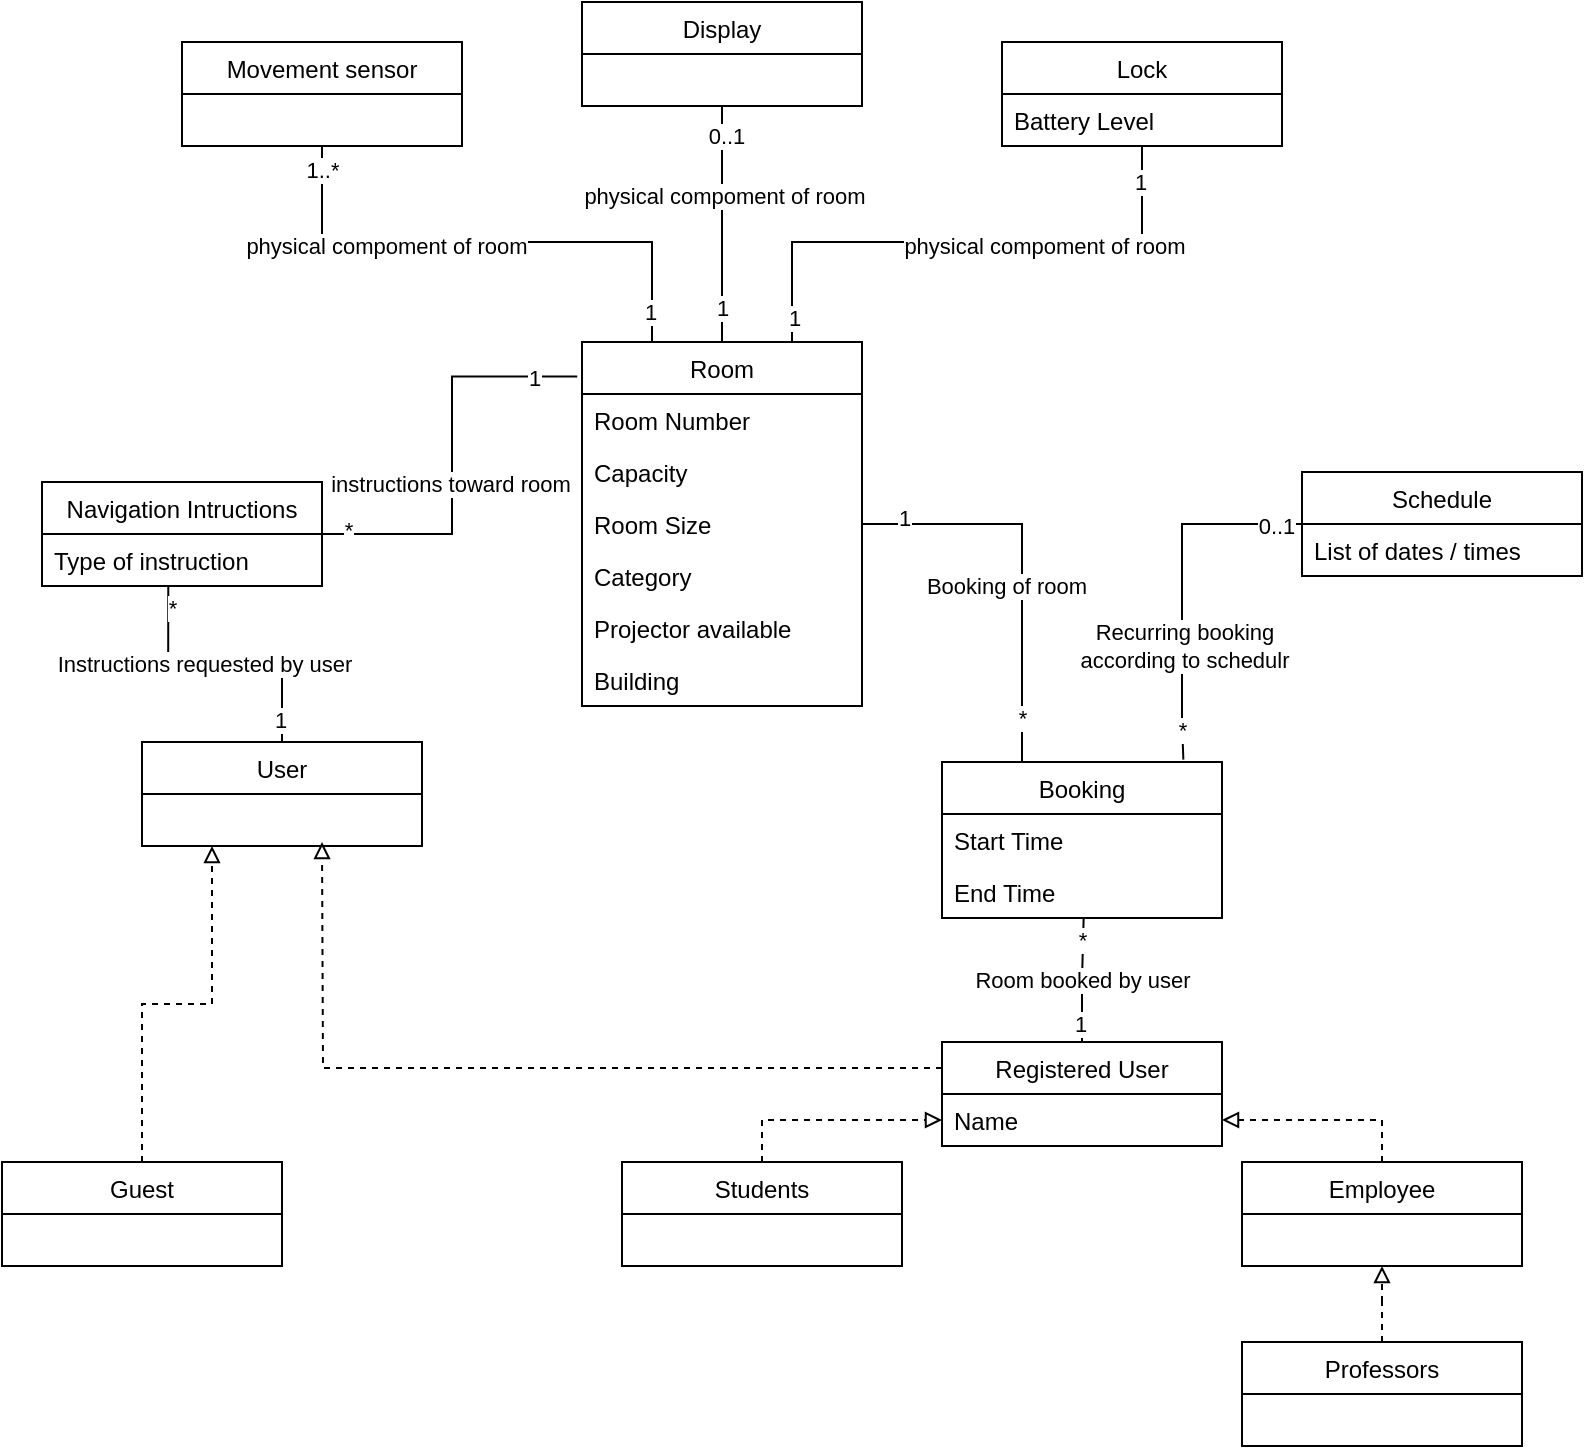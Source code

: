 <mxfile version="20.7.4" type="device"><diagram id="p7TzG50tO89NDVY94C6T" name="Seite-1"><mxGraphModel dx="1036" dy="1783" grid="1" gridSize="10" guides="1" tooltips="1" connect="1" arrows="1" fold="1" page="1" pageScale="1" pageWidth="827" pageHeight="1169" math="0" shadow="0"><root><mxCell id="0"/><mxCell id="1" parent="0"/><mxCell id="eThtC3nyLtHHpcoc88Fw-38" style="edgeStyle=orthogonalEdgeStyle;rounded=0;orthogonalLoop=1;jettySize=auto;html=1;entryX=1;entryY=0.5;entryDx=0;entryDy=0;endArrow=none;endFill=0;" parent="1" source="eThtC3nyLtHHpcoc88Fw-1" target="eThtC3nyLtHHpcoc88Fw-29" edge="1"><mxGeometry relative="1" as="geometry"><Array as="points"><mxPoint x="520" y="111"/></Array></mxGeometry></mxCell><mxCell id="eThtC3nyLtHHpcoc88Fw-39" value="1" style="edgeLabel;html=1;align=center;verticalAlign=middle;resizable=0;points=[];" parent="eThtC3nyLtHHpcoc88Fw-38" vertex="1" connectable="0"><mxGeometry x="0.794" y="-3" relative="1" as="geometry"><mxPoint as="offset"/></mxGeometry></mxCell><mxCell id="eThtC3nyLtHHpcoc88Fw-40" value="*" style="edgeLabel;html=1;align=center;verticalAlign=middle;resizable=0;points=[];" parent="eThtC3nyLtHHpcoc88Fw-38" vertex="1" connectable="0"><mxGeometry x="-0.78" relative="1" as="geometry"><mxPoint as="offset"/></mxGeometry></mxCell><mxCell id="eThtC3nyLtHHpcoc88Fw-106" value="Booking of room" style="edgeLabel;html=1;align=center;verticalAlign=middle;resizable=0;points=[];" parent="eThtC3nyLtHHpcoc88Fw-38" vertex="1" connectable="0"><mxGeometry x="-0.111" y="8" relative="1" as="geometry"><mxPoint as="offset"/></mxGeometry></mxCell><mxCell id="eThtC3nyLtHHpcoc88Fw-1" value="Booking" style="swimlane;fontStyle=0;childLayout=stackLayout;horizontal=1;startSize=26;fillColor=none;horizontalStack=0;resizeParent=1;resizeParentMax=0;resizeLast=0;collapsible=1;marginBottom=0;" parent="1" vertex="1"><mxGeometry x="480" y="230" width="140" height="78" as="geometry"/></mxCell><mxCell id="eThtC3nyLtHHpcoc88Fw-33" value="Start Time" style="text;strokeColor=none;fillColor=none;align=left;verticalAlign=top;spacingLeft=4;spacingRight=4;overflow=hidden;rotatable=0;points=[[0,0.5],[1,0.5]];portConstraint=eastwest;whiteSpace=wrap;html=1;" parent="eThtC3nyLtHHpcoc88Fw-1" vertex="1"><mxGeometry y="26" width="140" height="26" as="geometry"/></mxCell><mxCell id="eThtC3nyLtHHpcoc88Fw-34" value="End Time" style="text;strokeColor=none;fillColor=none;align=left;verticalAlign=top;spacingLeft=4;spacingRight=4;overflow=hidden;rotatable=0;points=[[0,0.5],[1,0.5]];portConstraint=eastwest;whiteSpace=wrap;html=1;" parent="eThtC3nyLtHHpcoc88Fw-1" vertex="1"><mxGeometry y="52" width="140" height="26" as="geometry"/></mxCell><mxCell id="eThtC3nyLtHHpcoc88Fw-10" value="Room" style="swimlane;fontStyle=0;childLayout=stackLayout;horizontal=1;startSize=26;fillColor=none;horizontalStack=0;resizeParent=1;resizeParentMax=0;resizeLast=0;collapsible=1;marginBottom=0;" parent="1" vertex="1"><mxGeometry x="300" y="20" width="140" height="182" as="geometry"/></mxCell><mxCell id="eThtC3nyLtHHpcoc88Fw-27" value="Room Number" style="text;strokeColor=none;fillColor=none;align=left;verticalAlign=top;spacingLeft=4;spacingRight=4;overflow=hidden;rotatable=0;points=[[0,0.5],[1,0.5]];portConstraint=eastwest;whiteSpace=wrap;html=1;" parent="eThtC3nyLtHHpcoc88Fw-10" vertex="1"><mxGeometry y="26" width="140" height="26" as="geometry"/></mxCell><mxCell id="eThtC3nyLtHHpcoc88Fw-28" value="Capacity" style="text;strokeColor=none;fillColor=none;align=left;verticalAlign=top;spacingLeft=4;spacingRight=4;overflow=hidden;rotatable=0;points=[[0,0.5],[1,0.5]];portConstraint=eastwest;whiteSpace=wrap;html=1;" parent="eThtC3nyLtHHpcoc88Fw-10" vertex="1"><mxGeometry y="52" width="140" height="26" as="geometry"/></mxCell><mxCell id="eThtC3nyLtHHpcoc88Fw-29" value="Room Size" style="text;strokeColor=none;fillColor=none;align=left;verticalAlign=top;spacingLeft=4;spacingRight=4;overflow=hidden;rotatable=0;points=[[0,0.5],[1,0.5]];portConstraint=eastwest;whiteSpace=wrap;html=1;" parent="eThtC3nyLtHHpcoc88Fw-10" vertex="1"><mxGeometry y="78" width="140" height="26" as="geometry"/></mxCell><mxCell id="eThtC3nyLtHHpcoc88Fw-30" value="Category" style="text;strokeColor=none;fillColor=none;align=left;verticalAlign=top;spacingLeft=4;spacingRight=4;overflow=hidden;rotatable=0;points=[[0,0.5],[1,0.5]];portConstraint=eastwest;whiteSpace=wrap;html=1;" parent="eThtC3nyLtHHpcoc88Fw-10" vertex="1"><mxGeometry y="104" width="140" height="26" as="geometry"/></mxCell><mxCell id="eThtC3nyLtHHpcoc88Fw-31" value="Projector available" style="text;strokeColor=none;fillColor=none;align=left;verticalAlign=top;spacingLeft=4;spacingRight=4;overflow=hidden;rotatable=0;points=[[0,0.5],[1,0.5]];portConstraint=eastwest;whiteSpace=wrap;html=1;" parent="eThtC3nyLtHHpcoc88Fw-10" vertex="1"><mxGeometry y="130" width="140" height="26" as="geometry"/></mxCell><mxCell id="eThtC3nyLtHHpcoc88Fw-87" value="Building" style="text;strokeColor=none;fillColor=none;align=left;verticalAlign=top;spacingLeft=4;spacingRight=4;overflow=hidden;rotatable=0;points=[[0,0.5],[1,0.5]];portConstraint=eastwest;whiteSpace=wrap;html=1;" parent="eThtC3nyLtHHpcoc88Fw-10" vertex="1"><mxGeometry y="156" width="140" height="26" as="geometry"/></mxCell><mxCell id="eThtC3nyLtHHpcoc88Fw-55" style="edgeStyle=orthogonalEdgeStyle;rounded=0;orthogonalLoop=1;jettySize=auto;html=1;entryX=-0.017;entryY=0.095;entryDx=0;entryDy=0;entryPerimeter=0;endArrow=none;endFill=0;" parent="1" source="eThtC3nyLtHHpcoc88Fw-11" target="eThtC3nyLtHHpcoc88Fw-10" edge="1"><mxGeometry relative="1" as="geometry"/></mxCell><mxCell id="eThtC3nyLtHHpcoc88Fw-56" value="*" style="edgeLabel;html=1;align=center;verticalAlign=middle;resizable=0;points=[];" parent="eThtC3nyLtHHpcoc88Fw-55" vertex="1" connectable="0"><mxGeometry x="-0.875" y="2" relative="1" as="geometry"><mxPoint as="offset"/></mxGeometry></mxCell><mxCell id="eThtC3nyLtHHpcoc88Fw-57" value="1" style="edgeLabel;html=1;align=center;verticalAlign=middle;resizable=0;points=[];" parent="eThtC3nyLtHHpcoc88Fw-55" vertex="1" connectable="0"><mxGeometry x="0.788" relative="1" as="geometry"><mxPoint as="offset"/></mxGeometry></mxCell><mxCell id="eThtC3nyLtHHpcoc88Fw-103" value="instructions toward room" style="edgeLabel;html=1;align=center;verticalAlign=middle;resizable=0;points=[];" parent="eThtC3nyLtHHpcoc88Fw-55" vertex="1" connectable="0"><mxGeometry x="-0.121" y="1" relative="1" as="geometry"><mxPoint as="offset"/></mxGeometry></mxCell><mxCell id="eThtC3nyLtHHpcoc88Fw-11" value="Navigation Intructions" style="swimlane;fontStyle=0;childLayout=stackLayout;horizontal=1;startSize=26;fillColor=none;horizontalStack=0;resizeParent=1;resizeParentMax=0;resizeLast=0;collapsible=1;marginBottom=0;" parent="1" vertex="1"><mxGeometry x="30" y="90" width="140" height="52" as="geometry"/></mxCell><mxCell id="eThtC3nyLtHHpcoc88Fw-58" value="Type of instruction" style="text;strokeColor=none;fillColor=none;align=left;verticalAlign=top;spacingLeft=4;spacingRight=4;overflow=hidden;rotatable=0;points=[[0,0.5],[1,0.5]];portConstraint=eastwest;whiteSpace=wrap;html=1;" parent="eThtC3nyLtHHpcoc88Fw-11" vertex="1"><mxGeometry y="26" width="140" height="26" as="geometry"/></mxCell><mxCell id="eThtC3nyLtHHpcoc88Fw-77" style="edgeStyle=orthogonalEdgeStyle;rounded=0;orthogonalLoop=1;jettySize=auto;html=1;entryX=0;entryY=0.75;entryDx=0;entryDy=0;startArrow=none;startFill=0;endArrow=block;endFill=0;exitX=0.5;exitY=0;exitDx=0;exitDy=0;dashed=1;" parent="1" source="eThtC3nyLtHHpcoc88Fw-13" target="eThtC3nyLtHHpcoc88Fw-74" edge="1"><mxGeometry relative="1" as="geometry"/></mxCell><mxCell id="eThtC3nyLtHHpcoc88Fw-13" value="Students" style="swimlane;fontStyle=0;childLayout=stackLayout;horizontal=1;startSize=26;fillColor=none;horizontalStack=0;resizeParent=1;resizeParentMax=0;resizeLast=0;collapsible=1;marginBottom=0;" parent="1" vertex="1"><mxGeometry x="320" y="430" width="140" height="52" as="geometry"/></mxCell><mxCell id="eThtC3nyLtHHpcoc88Fw-78" style="edgeStyle=orthogonalEdgeStyle;rounded=0;orthogonalLoop=1;jettySize=auto;html=1;entryX=0.5;entryY=1;entryDx=0;entryDy=0;startArrow=none;startFill=0;endArrow=block;endFill=0;dashed=1;" parent="1" source="eThtC3nyLtHHpcoc88Fw-14" target="eThtC3nyLtHHpcoc88Fw-15" edge="1"><mxGeometry relative="1" as="geometry"/></mxCell><mxCell id="eThtC3nyLtHHpcoc88Fw-14" value="Professors" style="swimlane;fontStyle=0;childLayout=stackLayout;horizontal=1;startSize=26;fillColor=none;horizontalStack=0;resizeParent=1;resizeParentMax=0;resizeLast=0;collapsible=1;marginBottom=0;" parent="1" vertex="1"><mxGeometry x="630" y="520" width="140" height="52" as="geometry"/></mxCell><mxCell id="eThtC3nyLtHHpcoc88Fw-79" style="edgeStyle=orthogonalEdgeStyle;rounded=0;orthogonalLoop=1;jettySize=auto;html=1;entryX=1;entryY=0.75;entryDx=0;entryDy=0;startArrow=none;startFill=0;endArrow=block;endFill=0;exitX=0.5;exitY=0;exitDx=0;exitDy=0;dashed=1;" parent="1" source="eThtC3nyLtHHpcoc88Fw-15" target="eThtC3nyLtHHpcoc88Fw-74" edge="1"><mxGeometry relative="1" as="geometry"/></mxCell><mxCell id="eThtC3nyLtHHpcoc88Fw-15" value="Employee" style="swimlane;fontStyle=0;childLayout=stackLayout;horizontal=1;startSize=26;fillColor=none;horizontalStack=0;resizeParent=1;resizeParentMax=0;resizeLast=0;collapsible=1;marginBottom=0;" parent="1" vertex="1"><mxGeometry x="630" y="430" width="140" height="52" as="geometry"/></mxCell><mxCell id="eThtC3nyLtHHpcoc88Fw-88" style="edgeStyle=orthogonalEdgeStyle;rounded=0;orthogonalLoop=1;jettySize=auto;html=1;entryX=0.5;entryY=0;entryDx=0;entryDy=0;startArrow=none;startFill=0;endArrow=none;endFill=0;" parent="1" source="eThtC3nyLtHHpcoc88Fw-23" target="eThtC3nyLtHHpcoc88Fw-10" edge="1"><mxGeometry relative="1" as="geometry"/></mxCell><mxCell id="eThtC3nyLtHHpcoc88Fw-89" value="1" style="edgeLabel;html=1;align=center;verticalAlign=middle;resizable=0;points=[];" parent="eThtC3nyLtHHpcoc88Fw-88" vertex="1" connectable="0"><mxGeometry x="0.709" relative="1" as="geometry"><mxPoint as="offset"/></mxGeometry></mxCell><mxCell id="eThtC3nyLtHHpcoc88Fw-90" value="0..1" style="edgeLabel;html=1;align=center;verticalAlign=middle;resizable=0;points=[];" parent="eThtC3nyLtHHpcoc88Fw-88" vertex="1" connectable="0"><mxGeometry x="-0.746" y="2" relative="1" as="geometry"><mxPoint as="offset"/></mxGeometry></mxCell><mxCell id="eThtC3nyLtHHpcoc88Fw-99" value="physical compoment of room" style="edgeLabel;html=1;align=center;verticalAlign=middle;resizable=0;points=[];" parent="eThtC3nyLtHHpcoc88Fw-88" vertex="1" connectable="0"><mxGeometry x="-0.248" y="1" relative="1" as="geometry"><mxPoint as="offset"/></mxGeometry></mxCell><mxCell id="eThtC3nyLtHHpcoc88Fw-23" value="Display" style="swimlane;fontStyle=0;childLayout=stackLayout;horizontal=1;startSize=26;fillColor=none;horizontalStack=0;resizeParent=1;resizeParentMax=0;resizeLast=0;collapsible=1;marginBottom=0;" parent="1" vertex="1"><mxGeometry x="300" y="-150" width="140" height="52" as="geometry"/></mxCell><mxCell id="eThtC3nyLtHHpcoc88Fw-91" style="edgeStyle=orthogonalEdgeStyle;rounded=0;orthogonalLoop=1;jettySize=auto;html=1;entryX=0.75;entryY=0;entryDx=0;entryDy=0;startArrow=none;startFill=0;endArrow=none;endFill=0;" parent="1" source="eThtC3nyLtHHpcoc88Fw-24" target="eThtC3nyLtHHpcoc88Fw-10" edge="1"><mxGeometry relative="1" as="geometry"><Array as="points"><mxPoint x="580" y="-30"/><mxPoint x="405" y="-30"/></Array></mxGeometry></mxCell><mxCell id="eThtC3nyLtHHpcoc88Fw-92" value="1" style="edgeLabel;html=1;align=center;verticalAlign=middle;resizable=0;points=[];" parent="eThtC3nyLtHHpcoc88Fw-91" vertex="1" connectable="0"><mxGeometry x="0.911" y="1" relative="1" as="geometry"><mxPoint as="offset"/></mxGeometry></mxCell><mxCell id="eThtC3nyLtHHpcoc88Fw-93" value="1" style="edgeLabel;html=1;align=center;verticalAlign=middle;resizable=0;points=[];" parent="eThtC3nyLtHHpcoc88Fw-91" vertex="1" connectable="0"><mxGeometry x="-0.869" y="-1" relative="1" as="geometry"><mxPoint as="offset"/></mxGeometry></mxCell><mxCell id="eThtC3nyLtHHpcoc88Fw-100" value="&lt;span style=&quot;color: rgba(0, 0, 0, 0); font-family: monospace; font-size: 0px; text-align: start; background-color: rgb(251, 251, 251);&quot;&gt;%3CmxGraphModel%3E%3Croot%3E%3CmxCell%20id%3D%220%22%2F%3E%3CmxCell%20id%3D%221%22%20parent%3D%220%22%2F%3E%3CmxCell%20id%3D%222%22%20value%3D%22physical%20compoment%20of%20room%22%20style%3D%22edgeLabel%3Bhtml%3D1%3Balign%3Dcenter%3BverticalAlign%3Dmiddle%3Bresizable%3D0%3Bpoints%3D%5B%5D%3B%22%20vertex%3D%221%22%20connectable%3D%220%22%20parent%3D%221%22%3E%3CmxGeometry%20x%3D%22371%22%20y%3D%22-41.333%22%20as%3D%22geometry%22%2F%3E%3C%2FmxCell%3E%3C%2Froot%3E%3C%2FmxGraphModel%3&lt;/span&gt;" style="edgeLabel;html=1;align=center;verticalAlign=middle;resizable=0;points=[];" parent="eThtC3nyLtHHpcoc88Fw-91" vertex="1" connectable="0"><mxGeometry x="-0.15" y="-3" relative="1" as="geometry"><mxPoint as="offset"/></mxGeometry></mxCell><mxCell id="eThtC3nyLtHHpcoc88Fw-101" value="physical compoment of room" style="edgeLabel;html=1;align=center;verticalAlign=middle;resizable=0;points=[];" parent="eThtC3nyLtHHpcoc88Fw-91" vertex="1" connectable="0"><mxGeometry x="-0.133" y="2" relative="1" as="geometry"><mxPoint x="21" as="offset"/></mxGeometry></mxCell><mxCell id="eThtC3nyLtHHpcoc88Fw-24" value="Lock" style="swimlane;fontStyle=0;childLayout=stackLayout;horizontal=1;startSize=26;fillColor=none;horizontalStack=0;resizeParent=1;resizeParentMax=0;resizeLast=0;collapsible=1;marginBottom=0;" parent="1" vertex="1"><mxGeometry x="510" y="-130" width="140" height="52" as="geometry"/></mxCell><mxCell id="eThtC3nyLtHHpcoc88Fw-97" value="Battery Level" style="text;strokeColor=none;fillColor=none;align=left;verticalAlign=top;spacingLeft=4;spacingRight=4;overflow=hidden;rotatable=0;points=[[0,0.5],[1,0.5]];portConstraint=eastwest;whiteSpace=wrap;html=1;" parent="eThtC3nyLtHHpcoc88Fw-24" vertex="1"><mxGeometry y="26" width="140" height="26" as="geometry"/></mxCell><mxCell id="eThtC3nyLtHHpcoc88Fw-94" style="edgeStyle=orthogonalEdgeStyle;rounded=0;orthogonalLoop=1;jettySize=auto;html=1;entryX=0.25;entryY=0;entryDx=0;entryDy=0;startArrow=none;startFill=0;endArrow=none;endFill=0;" parent="1" source="eThtC3nyLtHHpcoc88Fw-25" target="eThtC3nyLtHHpcoc88Fw-10" edge="1"><mxGeometry relative="1" as="geometry"><Array as="points"><mxPoint x="170" y="-30"/><mxPoint x="335" y="-30"/></Array></mxGeometry></mxCell><mxCell id="eThtC3nyLtHHpcoc88Fw-95" value="1..*" style="edgeLabel;html=1;align=center;verticalAlign=middle;resizable=0;points=[];" parent="eThtC3nyLtHHpcoc88Fw-94" vertex="1" connectable="0"><mxGeometry x="-0.907" relative="1" as="geometry"><mxPoint as="offset"/></mxGeometry></mxCell><mxCell id="eThtC3nyLtHHpcoc88Fw-96" value="1" style="edgeLabel;html=1;align=center;verticalAlign=middle;resizable=0;points=[];" parent="eThtC3nyLtHHpcoc88Fw-94" vertex="1" connectable="0"><mxGeometry x="0.882" y="-1" relative="1" as="geometry"><mxPoint as="offset"/></mxGeometry></mxCell><mxCell id="eThtC3nyLtHHpcoc88Fw-102" value="physical compoment of room" style="edgeLabel;html=1;align=center;verticalAlign=middle;resizable=0;points=[];" parent="eThtC3nyLtHHpcoc88Fw-94" vertex="1" connectable="0"><mxGeometry x="-0.396" y="-2" relative="1" as="geometry"><mxPoint as="offset"/></mxGeometry></mxCell><mxCell id="eThtC3nyLtHHpcoc88Fw-25" value="Movement sensor" style="swimlane;fontStyle=0;childLayout=stackLayout;horizontal=1;startSize=26;fillColor=none;horizontalStack=0;resizeParent=1;resizeParentMax=0;resizeLast=0;collapsible=1;marginBottom=0;" parent="1" vertex="1"><mxGeometry x="100" y="-130" width="140" height="52" as="geometry"/></mxCell><mxCell id="eThtC3nyLtHHpcoc88Fw-52" style="edgeStyle=orthogonalEdgeStyle;rounded=0;orthogonalLoop=1;jettySize=auto;html=1;endArrow=none;endFill=0;entryX=0.862;entryY=-0.015;entryDx=0;entryDy=0;entryPerimeter=0;" parent="1" source="eThtC3nyLtHHpcoc88Fw-26" target="eThtC3nyLtHHpcoc88Fw-1" edge="1"><mxGeometry x="-0.007" y="-20" relative="1" as="geometry"><mxPoint x="650" y="210" as="targetPoint"/><Array as="points"><mxPoint x="600" y="111"/><mxPoint x="600" y="210"/><mxPoint x="601" y="210"/></Array><mxPoint as="offset"/></mxGeometry></mxCell><mxCell id="eThtC3nyLtHHpcoc88Fw-53" value="*" style="edgeLabel;html=1;align=center;verticalAlign=middle;resizable=0;points=[];" parent="eThtC3nyLtHHpcoc88Fw-52" vertex="1" connectable="0"><mxGeometry x="0.818" y="1" relative="1" as="geometry"><mxPoint x="-2" y="1" as="offset"/></mxGeometry></mxCell><mxCell id="eThtC3nyLtHHpcoc88Fw-54" value="0..1" style="edgeLabel;html=1;align=center;verticalAlign=middle;resizable=0;points=[];" parent="eThtC3nyLtHHpcoc88Fw-52" vertex="1" connectable="0"><mxGeometry x="-0.855" y="1" relative="1" as="geometry"><mxPoint as="offset"/></mxGeometry></mxCell><mxCell id="eThtC3nyLtHHpcoc88Fw-107" value="Recurring booking&lt;br&gt;according to schedulr" style="edgeLabel;html=1;align=center;verticalAlign=middle;resizable=0;points=[];" parent="eThtC3nyLtHHpcoc88Fw-52" vertex="1" connectable="0"><mxGeometry x="0.356" y="1" relative="1" as="geometry"><mxPoint as="offset"/></mxGeometry></mxCell><mxCell id="eThtC3nyLtHHpcoc88Fw-26" value="Schedule" style="swimlane;fontStyle=0;childLayout=stackLayout;horizontal=1;startSize=26;fillColor=none;horizontalStack=0;resizeParent=1;resizeParentMax=0;resizeLast=0;collapsible=1;marginBottom=0;" parent="1" vertex="1"><mxGeometry x="660" y="85" width="140" height="52" as="geometry"/></mxCell><mxCell id="eThtC3nyLtHHpcoc88Fw-36" value="List of dates / times" style="text;strokeColor=none;fillColor=none;align=left;verticalAlign=top;spacingLeft=4;spacingRight=4;overflow=hidden;rotatable=0;points=[[0,0.5],[1,0.5]];portConstraint=eastwest;whiteSpace=wrap;html=1;" parent="eThtC3nyLtHHpcoc88Fw-26" vertex="1"><mxGeometry y="26" width="140" height="26" as="geometry"/></mxCell><mxCell id="eThtC3nyLtHHpcoc88Fw-75" style="edgeStyle=orthogonalEdgeStyle;rounded=0;orthogonalLoop=1;jettySize=auto;html=1;entryX=0.25;entryY=1;entryDx=0;entryDy=0;endArrow=block;endFill=0;startArrow=none;startFill=0;dashed=1;" parent="1" source="eThtC3nyLtHHpcoc88Fw-60" target="eThtC3nyLtHHpcoc88Fw-72" edge="1"><mxGeometry relative="1" as="geometry"/></mxCell><mxCell id="eThtC3nyLtHHpcoc88Fw-60" value="Guest" style="swimlane;fontStyle=0;childLayout=stackLayout;horizontal=1;startSize=26;fillColor=none;horizontalStack=0;resizeParent=1;resizeParentMax=0;resizeLast=0;collapsible=1;marginBottom=0;" parent="1" vertex="1"><mxGeometry x="10" y="430" width="140" height="52" as="geometry"/></mxCell><mxCell id="eThtC3nyLtHHpcoc88Fw-84" style="edgeStyle=orthogonalEdgeStyle;rounded=0;orthogonalLoop=1;jettySize=auto;html=1;entryX=0.451;entryY=1.015;entryDx=0;entryDy=0;entryPerimeter=0;startArrow=none;startFill=0;endArrow=none;endFill=0;" parent="1" source="eThtC3nyLtHHpcoc88Fw-72" target="eThtC3nyLtHHpcoc88Fw-58" edge="1"><mxGeometry relative="1" as="geometry"/></mxCell><mxCell id="eThtC3nyLtHHpcoc88Fw-85" value="*" style="edgeLabel;html=1;align=center;verticalAlign=middle;resizable=0;points=[];" parent="eThtC3nyLtHHpcoc88Fw-84" vertex="1" connectable="0"><mxGeometry x="0.844" y="-2" relative="1" as="geometry"><mxPoint as="offset"/></mxGeometry></mxCell><mxCell id="eThtC3nyLtHHpcoc88Fw-86" value="1" style="edgeLabel;html=1;align=center;verticalAlign=middle;resizable=0;points=[];" parent="eThtC3nyLtHHpcoc88Fw-84" vertex="1" connectable="0"><mxGeometry x="-0.826" y="1" relative="1" as="geometry"><mxPoint as="offset"/></mxGeometry></mxCell><mxCell id="eThtC3nyLtHHpcoc88Fw-104" value="Instructions requested by user" style="edgeLabel;html=1;align=center;verticalAlign=middle;resizable=0;points=[];" parent="eThtC3nyLtHHpcoc88Fw-84" vertex="1" connectable="0"><mxGeometry x="0.159" relative="1" as="geometry"><mxPoint as="offset"/></mxGeometry></mxCell><mxCell id="eThtC3nyLtHHpcoc88Fw-72" value="User" style="swimlane;fontStyle=0;childLayout=stackLayout;horizontal=1;startSize=26;fillColor=none;horizontalStack=0;resizeParent=1;resizeParentMax=0;resizeLast=0;collapsible=1;marginBottom=0;" parent="1" vertex="1"><mxGeometry x="80" y="220" width="140" height="52" as="geometry"/></mxCell><mxCell id="eThtC3nyLtHHpcoc88Fw-76" style="edgeStyle=orthogonalEdgeStyle;rounded=0;orthogonalLoop=1;jettySize=auto;html=1;startArrow=none;startFill=0;endArrow=block;endFill=0;exitX=0;exitY=0.25;exitDx=0;exitDy=0;dashed=1;" parent="1" source="eThtC3nyLtHHpcoc88Fw-74" edge="1"><mxGeometry relative="1" as="geometry"><mxPoint x="170" y="270" as="targetPoint"/></mxGeometry></mxCell><mxCell id="eThtC3nyLtHHpcoc88Fw-81" style="edgeStyle=orthogonalEdgeStyle;rounded=0;orthogonalLoop=1;jettySize=auto;html=1;entryX=0.506;entryY=0.985;entryDx=0;entryDy=0;entryPerimeter=0;startArrow=none;startFill=0;endArrow=none;endFill=0;" parent="1" source="eThtC3nyLtHHpcoc88Fw-74" target="eThtC3nyLtHHpcoc88Fw-34" edge="1"><mxGeometry relative="1" as="geometry"/></mxCell><mxCell id="eThtC3nyLtHHpcoc88Fw-82" value="*" style="edgeLabel;html=1;align=center;verticalAlign=middle;resizable=0;points=[];" parent="eThtC3nyLtHHpcoc88Fw-81" vertex="1" connectable="0"><mxGeometry x="0.813" y="1" relative="1" as="geometry"><mxPoint y="5" as="offset"/></mxGeometry></mxCell><mxCell id="eThtC3nyLtHHpcoc88Fw-83" value="1" style="edgeLabel;html=1;align=center;verticalAlign=middle;resizable=0;points=[];" parent="eThtC3nyLtHHpcoc88Fw-81" vertex="1" connectable="0"><mxGeometry x="-0.719" y="1" relative="1" as="geometry"><mxPoint as="offset"/></mxGeometry></mxCell><mxCell id="eThtC3nyLtHHpcoc88Fw-105" value="Room booked by user" style="edgeLabel;html=1;align=center;verticalAlign=middle;resizable=0;points=[];" parent="eThtC3nyLtHHpcoc88Fw-81" vertex="1" connectable="0"><mxGeometry x="0.166" y="1" relative="1" as="geometry"><mxPoint y="5" as="offset"/></mxGeometry></mxCell><mxCell id="eThtC3nyLtHHpcoc88Fw-74" value="Registered User" style="swimlane;fontStyle=0;childLayout=stackLayout;horizontal=1;startSize=26;fillColor=none;horizontalStack=0;resizeParent=1;resizeParentMax=0;resizeLast=0;collapsible=1;marginBottom=0;" parent="1" vertex="1"><mxGeometry x="480" y="370" width="140" height="52" as="geometry"/></mxCell><mxCell id="eThtC3nyLtHHpcoc88Fw-61" value="Name" style="text;strokeColor=none;fillColor=none;align=left;verticalAlign=top;spacingLeft=4;spacingRight=4;overflow=hidden;rotatable=0;points=[[0,0.5],[1,0.5]];portConstraint=eastwest;whiteSpace=wrap;html=1;" parent="eThtC3nyLtHHpcoc88Fw-74" vertex="1"><mxGeometry y="26" width="140" height="26" as="geometry"/></mxCell></root></mxGraphModel></diagram></mxfile>